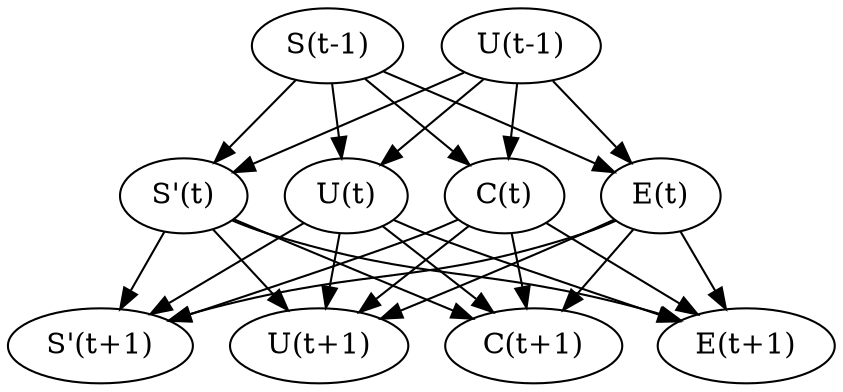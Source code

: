 digraph G {
	sMinus1[label="S(t-1)"];
	uMinus1[label="U(t-1)"];

	c[label="C(t)"];
	e[label="E(t)"];
	sPrime[label="S'(t)"];
	u[label="U(t)"];

	c1[label="C(t+1)"];
	e1[label="E(t+1)"];
	sPrime1[label="S'(t+1)"];
	u1[label="U(t+1)"];

	sMinus1 -> c;
	sMinus1 -> e;
	sMinus1 -> sPrime;
	sMinus1 -> u;

	uMinus1 -> c;
	uMinus1 -> e;
	uMinus1 -> sPrime;
	uMinus1 -> u;

	c -> c1;
	c -> e1;
	c -> sPrime1;
	c -> u1;

	e -> c1;
	e -> e1;
	e -> sPrime1;
	e -> u1;

	sPrime -> c1;
	sPrime -> e1;
	sPrime -> sPrime1;
	sPrime -> u1;

	u -> c1;
	u -> e1;
	u -> sPrime1;
	u -> u1;

}
